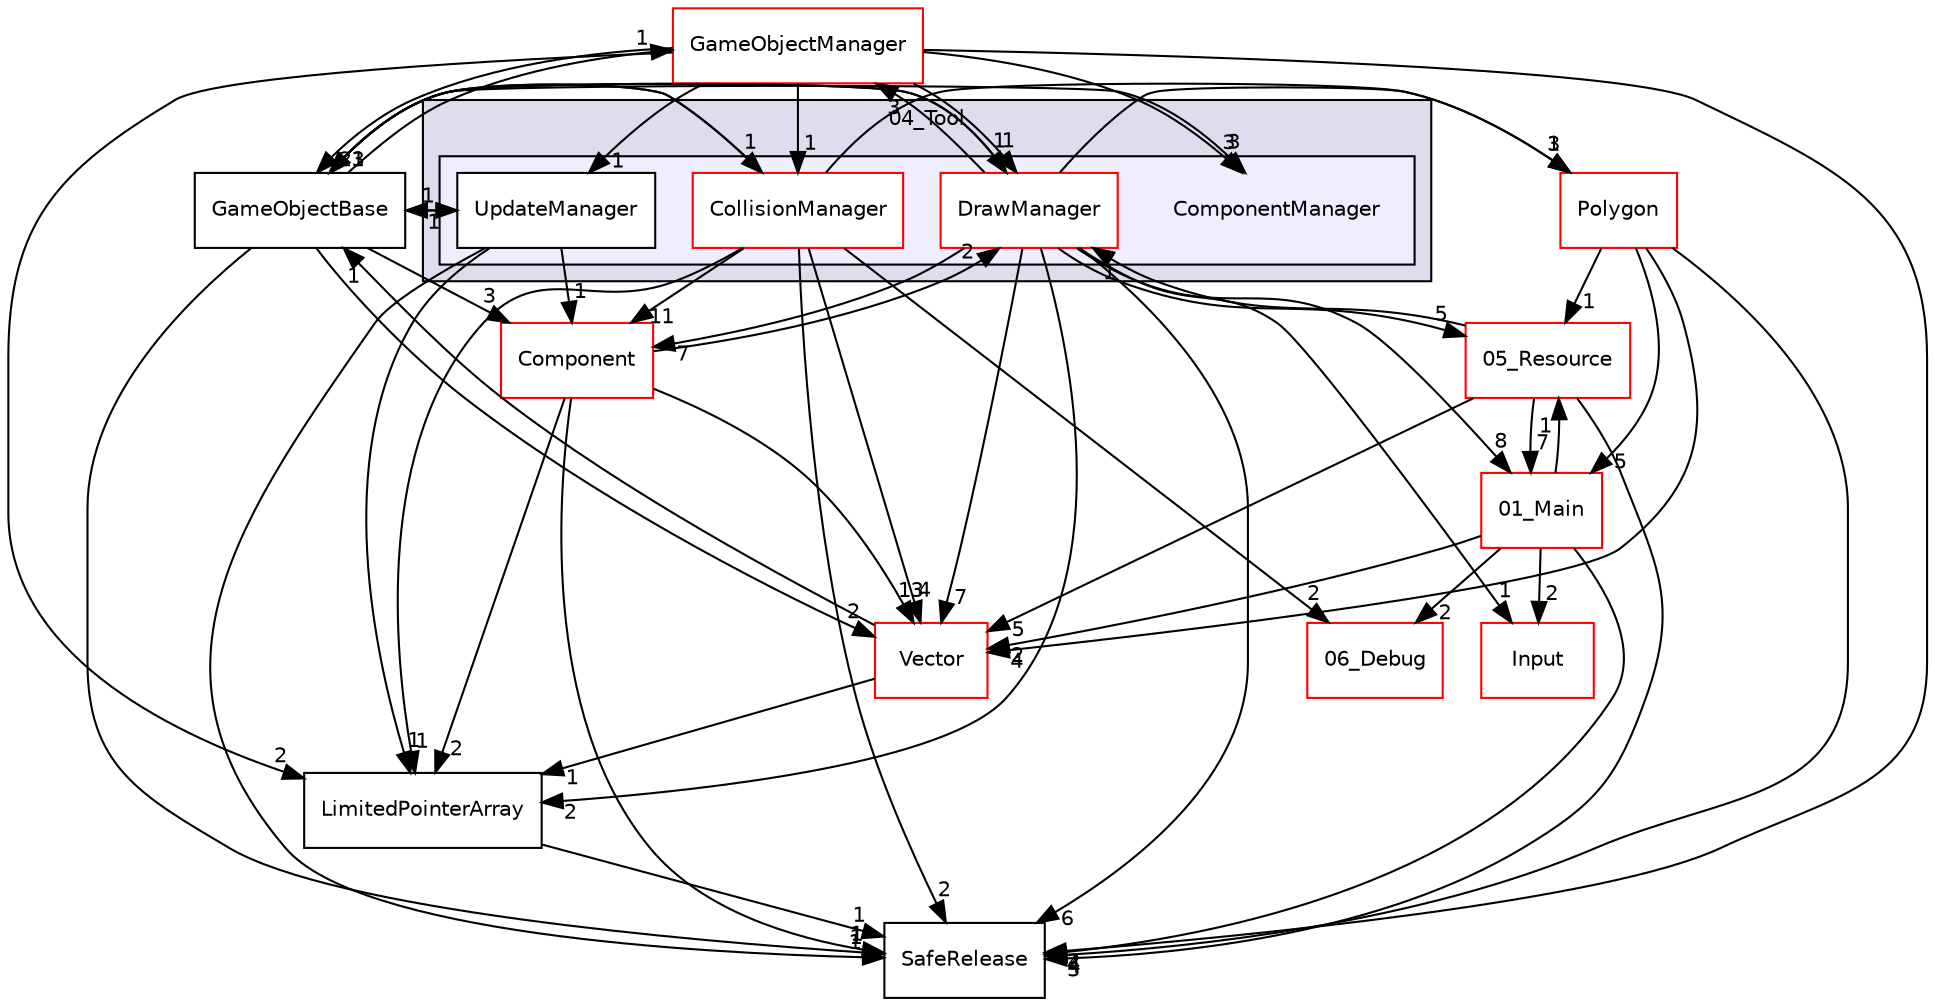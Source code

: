 digraph "C:/HAL/PG関係/03_作成プログラム/03_HAL授業/就職作品/Project/source/04_Tool/ComponentManager" {
  compound=true
  node [ fontsize="10", fontname="Helvetica"];
  edge [ labelfontsize="10", labelfontname="Helvetica"];
  subgraph clusterdir_48bb4aacea20c6a8378e1408d864b090 {
    graph [ bgcolor="#ddddee", pencolor="black", label="04_Tool" fontname="Helvetica", fontsize="10", URL="dir_48bb4aacea20c6a8378e1408d864b090.html"]
  subgraph clusterdir_976dc2bd85357175aa42d597a4624b41 {
    graph [ bgcolor="#eeeeff", pencolor="black", label="" URL="dir_976dc2bd85357175aa42d597a4624b41.html"];
    dir_976dc2bd85357175aa42d597a4624b41 [shape=plaintext label="ComponentManager"];
    dir_b5cfa7c785b58f79292a442edc0796cd [shape=box label="CollisionManager" color="red" fillcolor="white" style="filled" URL="dir_b5cfa7c785b58f79292a442edc0796cd.html"];
    dir_8e678a1fe8c743c8351c848d99f2168d [shape=box label="DrawManager" color="red" fillcolor="white" style="filled" URL="dir_8e678a1fe8c743c8351c848d99f2168d.html"];
    dir_6afb7c642ab5c424abb2892a0bc374c3 [shape=box label="UpdateManager" color="black" fillcolor="white" style="filled" URL="dir_6afb7c642ab5c424abb2892a0bc374c3.html"];
  }
  }
  dir_a1f88a59cade3efafd5e98f81c332665 [shape=box label="Input" fillcolor="white" style="filled" color="red" URL="dir_a1f88a59cade3efafd5e98f81c332665.html"];
  dir_0bdd085e94670486122436b1728d6cb5 [shape=box label="SafeRelease" URL="dir_0bdd085e94670486122436b1728d6cb5.html"];
  dir_5bd2ec70fcc9e1658554bd6ee53be39a [shape=box label="LimitedPointerArray" URL="dir_5bd2ec70fcc9e1658554bd6ee53be39a.html"];
  dir_6e58c436369e4a795ef16d3c489c4702 [shape=box label="05_Resource" fillcolor="white" style="filled" color="red" URL="dir_6e58c436369e4a795ef16d3c489c4702.html"];
  dir_b2ee2f4b37d8460d9f5246ffd8c74e11 [shape=box label="01_Main" fillcolor="white" style="filled" color="red" URL="dir_b2ee2f4b37d8460d9f5246ffd8c74e11.html"];
  dir_8b4c9f422ddaad2e4cc1fcd7bddd2678 [shape=box label="Polygon" fillcolor="white" style="filled" color="red" URL="dir_8b4c9f422ddaad2e4cc1fcd7bddd2678.html"];
  dir_42ede0e43233c6370d68c50ab36ec2c7 [shape=box label="GameObjectBase" URL="dir_42ede0e43233c6370d68c50ab36ec2c7.html"];
  dir_47e9fe4c8c03270baae14bbc27b686bd [shape=box label="GameObjectManager" fillcolor="white" style="filled" color="red" URL="dir_47e9fe4c8c03270baae14bbc27b686bd.html"];
  dir_8a60689788ee817ab95e5d24fef20893 [shape=box label="06_Debug" fillcolor="white" style="filled" color="red" URL="dir_8a60689788ee817ab95e5d24fef20893.html"];
  dir_9bdf09a476fe7fa6e3a0e14af6a4b1af [shape=box label="Component" fillcolor="white" style="filled" color="red" URL="dir_9bdf09a476fe7fa6e3a0e14af6a4b1af.html"];
  dir_e5c1ae2f1092e95ef2033dbd3d9e326c [shape=box label="Vector" fillcolor="white" style="filled" color="red" URL="dir_e5c1ae2f1092e95ef2033dbd3d9e326c.html"];
  dir_5bd2ec70fcc9e1658554bd6ee53be39a->dir_0bdd085e94670486122436b1728d6cb5 [headlabel="1", labeldistance=1.5 headhref="dir_000136_000148.html"];
  dir_b5cfa7c785b58f79292a442edc0796cd->dir_0bdd085e94670486122436b1728d6cb5 [headlabel="2", labeldistance=1.5 headhref="dir_000105_000148.html"];
  dir_b5cfa7c785b58f79292a442edc0796cd->dir_5bd2ec70fcc9e1658554bd6ee53be39a [headlabel="1", labeldistance=1.5 headhref="dir_000105_000136.html"];
  dir_b5cfa7c785b58f79292a442edc0796cd->dir_8b4c9f422ddaad2e4cc1fcd7bddd2678 [headlabel="1", labeldistance=1.5 headhref="dir_000105_000142.html"];
  dir_b5cfa7c785b58f79292a442edc0796cd->dir_42ede0e43233c6370d68c50ab36ec2c7 [headlabel="1", labeldistance=1.5 headhref="dir_000105_000130.html"];
  dir_b5cfa7c785b58f79292a442edc0796cd->dir_8a60689788ee817ab95e5d24fef20893 [headlabel="2", labeldistance=1.5 headhref="dir_000105_000175.html"];
  dir_b5cfa7c785b58f79292a442edc0796cd->dir_9bdf09a476fe7fa6e3a0e14af6a4b1af [headlabel="11", labeldistance=1.5 headhref="dir_000105_000081.html"];
  dir_b5cfa7c785b58f79292a442edc0796cd->dir_e5c1ae2f1092e95ef2033dbd3d9e326c [headlabel="4", labeldistance=1.5 headhref="dir_000105_000149.html"];
  dir_6e58c436369e4a795ef16d3c489c4702->dir_0bdd085e94670486122436b1728d6cb5 [headlabel="3", labeldistance=1.5 headhref="dir_000158_000148.html"];
  dir_6e58c436369e4a795ef16d3c489c4702->dir_b2ee2f4b37d8460d9f5246ffd8c74e11 [headlabel="7", labeldistance=1.5 headhref="dir_000158_000001.html"];
  dir_6e58c436369e4a795ef16d3c489c4702->dir_8e678a1fe8c743c8351c848d99f2168d [headlabel="1", labeldistance=1.5 headhref="dir_000158_000111.html"];
  dir_6e58c436369e4a795ef16d3c489c4702->dir_e5c1ae2f1092e95ef2033dbd3d9e326c [headlabel="5", labeldistance=1.5 headhref="dir_000158_000149.html"];
  dir_b2ee2f4b37d8460d9f5246ffd8c74e11->dir_a1f88a59cade3efafd5e98f81c332665 [headlabel="2", labeldistance=1.5 headhref="dir_000001_000133.html"];
  dir_b2ee2f4b37d8460d9f5246ffd8c74e11->dir_0bdd085e94670486122436b1728d6cb5 [headlabel="4", labeldistance=1.5 headhref="dir_000001_000148.html"];
  dir_b2ee2f4b37d8460d9f5246ffd8c74e11->dir_6e58c436369e4a795ef16d3c489c4702 [headlabel="1", labeldistance=1.5 headhref="dir_000001_000158.html"];
  dir_b2ee2f4b37d8460d9f5246ffd8c74e11->dir_8a60689788ee817ab95e5d24fef20893 [headlabel="2", labeldistance=1.5 headhref="dir_000001_000175.html"];
  dir_b2ee2f4b37d8460d9f5246ffd8c74e11->dir_e5c1ae2f1092e95ef2033dbd3d9e326c [headlabel="2", labeldistance=1.5 headhref="dir_000001_000149.html"];
  dir_6afb7c642ab5c424abb2892a0bc374c3->dir_0bdd085e94670486122436b1728d6cb5 [headlabel="1", labeldistance=1.5 headhref="dir_000128_000148.html"];
  dir_6afb7c642ab5c424abb2892a0bc374c3->dir_5bd2ec70fcc9e1658554bd6ee53be39a [headlabel="1", labeldistance=1.5 headhref="dir_000128_000136.html"];
  dir_6afb7c642ab5c424abb2892a0bc374c3->dir_42ede0e43233c6370d68c50ab36ec2c7 [headlabel="1", labeldistance=1.5 headhref="dir_000128_000130.html"];
  dir_6afb7c642ab5c424abb2892a0bc374c3->dir_9bdf09a476fe7fa6e3a0e14af6a4b1af [headlabel="1", labeldistance=1.5 headhref="dir_000128_000081.html"];
  dir_8b4c9f422ddaad2e4cc1fcd7bddd2678->dir_0bdd085e94670486122436b1728d6cb5 [headlabel="4", labeldistance=1.5 headhref="dir_000142_000148.html"];
  dir_8b4c9f422ddaad2e4cc1fcd7bddd2678->dir_6e58c436369e4a795ef16d3c489c4702 [headlabel="1", labeldistance=1.5 headhref="dir_000142_000158.html"];
  dir_8b4c9f422ddaad2e4cc1fcd7bddd2678->dir_b2ee2f4b37d8460d9f5246ffd8c74e11 [headlabel="5", labeldistance=1.5 headhref="dir_000142_000001.html"];
  dir_8b4c9f422ddaad2e4cc1fcd7bddd2678->dir_e5c1ae2f1092e95ef2033dbd3d9e326c [headlabel="4", labeldistance=1.5 headhref="dir_000142_000149.html"];
  dir_42ede0e43233c6370d68c50ab36ec2c7->dir_0bdd085e94670486122436b1728d6cb5 [headlabel="1", labeldistance=1.5 headhref="dir_000130_000148.html"];
  dir_42ede0e43233c6370d68c50ab36ec2c7->dir_b5cfa7c785b58f79292a442edc0796cd [headlabel="1", labeldistance=1.5 headhref="dir_000130_000105.html"];
  dir_42ede0e43233c6370d68c50ab36ec2c7->dir_6afb7c642ab5c424abb2892a0bc374c3 [headlabel="1", labeldistance=1.5 headhref="dir_000130_000128.html"];
  dir_42ede0e43233c6370d68c50ab36ec2c7->dir_976dc2bd85357175aa42d597a4624b41 [headlabel="3", labeldistance=1.5 headhref="dir_000130_000104.html"];
  dir_42ede0e43233c6370d68c50ab36ec2c7->dir_8e678a1fe8c743c8351c848d99f2168d [headlabel="1", labeldistance=1.5 headhref="dir_000130_000111.html"];
  dir_42ede0e43233c6370d68c50ab36ec2c7->dir_47e9fe4c8c03270baae14bbc27b686bd [headlabel="1", labeldistance=1.5 headhref="dir_000130_000131.html"];
  dir_42ede0e43233c6370d68c50ab36ec2c7->dir_9bdf09a476fe7fa6e3a0e14af6a4b1af [headlabel="3", labeldistance=1.5 headhref="dir_000130_000081.html"];
  dir_42ede0e43233c6370d68c50ab36ec2c7->dir_e5c1ae2f1092e95ef2033dbd3d9e326c [headlabel="2", labeldistance=1.5 headhref="dir_000130_000149.html"];
  dir_47e9fe4c8c03270baae14bbc27b686bd->dir_0bdd085e94670486122436b1728d6cb5 [headlabel="2", labeldistance=1.5 headhref="dir_000131_000148.html"];
  dir_47e9fe4c8c03270baae14bbc27b686bd->dir_5bd2ec70fcc9e1658554bd6ee53be39a [headlabel="2", labeldistance=1.5 headhref="dir_000131_000136.html"];
  dir_47e9fe4c8c03270baae14bbc27b686bd->dir_b5cfa7c785b58f79292a442edc0796cd [headlabel="1", labeldistance=1.5 headhref="dir_000131_000105.html"];
  dir_47e9fe4c8c03270baae14bbc27b686bd->dir_6afb7c642ab5c424abb2892a0bc374c3 [headlabel="1", labeldistance=1.5 headhref="dir_000131_000128.html"];
  dir_47e9fe4c8c03270baae14bbc27b686bd->dir_976dc2bd85357175aa42d597a4624b41 [headlabel="3", labeldistance=1.5 headhref="dir_000131_000104.html"];
  dir_47e9fe4c8c03270baae14bbc27b686bd->dir_42ede0e43233c6370d68c50ab36ec2c7 [headlabel="2", labeldistance=1.5 headhref="dir_000131_000130.html"];
  dir_47e9fe4c8c03270baae14bbc27b686bd->dir_8e678a1fe8c743c8351c848d99f2168d [headlabel="1", labeldistance=1.5 headhref="dir_000131_000111.html"];
  dir_8e678a1fe8c743c8351c848d99f2168d->dir_a1f88a59cade3efafd5e98f81c332665 [headlabel="1", labeldistance=1.5 headhref="dir_000111_000133.html"];
  dir_8e678a1fe8c743c8351c848d99f2168d->dir_0bdd085e94670486122436b1728d6cb5 [headlabel="6", labeldistance=1.5 headhref="dir_000111_000148.html"];
  dir_8e678a1fe8c743c8351c848d99f2168d->dir_5bd2ec70fcc9e1658554bd6ee53be39a [headlabel="2", labeldistance=1.5 headhref="dir_000111_000136.html"];
  dir_8e678a1fe8c743c8351c848d99f2168d->dir_6e58c436369e4a795ef16d3c489c4702 [headlabel="5", labeldistance=1.5 headhref="dir_000111_000158.html"];
  dir_8e678a1fe8c743c8351c848d99f2168d->dir_b2ee2f4b37d8460d9f5246ffd8c74e11 [headlabel="8", labeldistance=1.5 headhref="dir_000111_000001.html"];
  dir_8e678a1fe8c743c8351c848d99f2168d->dir_8b4c9f422ddaad2e4cc1fcd7bddd2678 [headlabel="3", labeldistance=1.5 headhref="dir_000111_000142.html"];
  dir_8e678a1fe8c743c8351c848d99f2168d->dir_42ede0e43233c6370d68c50ab36ec2c7 [headlabel="3", labeldistance=1.5 headhref="dir_000111_000130.html"];
  dir_8e678a1fe8c743c8351c848d99f2168d->dir_47e9fe4c8c03270baae14bbc27b686bd [headlabel="3", labeldistance=1.5 headhref="dir_000111_000131.html"];
  dir_8e678a1fe8c743c8351c848d99f2168d->dir_9bdf09a476fe7fa6e3a0e14af6a4b1af [headlabel="7", labeldistance=1.5 headhref="dir_000111_000081.html"];
  dir_8e678a1fe8c743c8351c848d99f2168d->dir_e5c1ae2f1092e95ef2033dbd3d9e326c [headlabel="7", labeldistance=1.5 headhref="dir_000111_000149.html"];
  dir_9bdf09a476fe7fa6e3a0e14af6a4b1af->dir_0bdd085e94670486122436b1728d6cb5 [headlabel="1", labeldistance=1.5 headhref="dir_000081_000148.html"];
  dir_9bdf09a476fe7fa6e3a0e14af6a4b1af->dir_5bd2ec70fcc9e1658554bd6ee53be39a [headlabel="2", labeldistance=1.5 headhref="dir_000081_000136.html"];
  dir_9bdf09a476fe7fa6e3a0e14af6a4b1af->dir_8e678a1fe8c743c8351c848d99f2168d [headlabel="2", labeldistance=1.5 headhref="dir_000081_000111.html"];
  dir_9bdf09a476fe7fa6e3a0e14af6a4b1af->dir_e5c1ae2f1092e95ef2033dbd3d9e326c [headlabel="13", labeldistance=1.5 headhref="dir_000081_000149.html"];
  dir_e5c1ae2f1092e95ef2033dbd3d9e326c->dir_5bd2ec70fcc9e1658554bd6ee53be39a [headlabel="1", labeldistance=1.5 headhref="dir_000149_000136.html"];
  dir_e5c1ae2f1092e95ef2033dbd3d9e326c->dir_42ede0e43233c6370d68c50ab36ec2c7 [headlabel="1", labeldistance=1.5 headhref="dir_000149_000130.html"];
}
